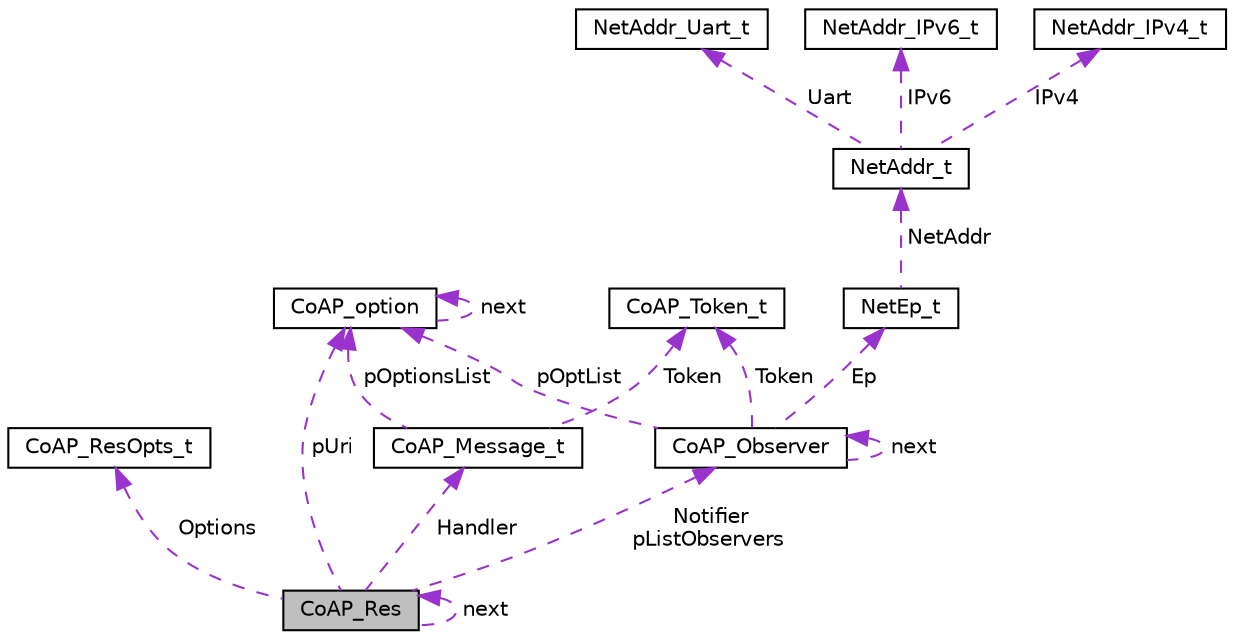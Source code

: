 digraph "CoAP_Res"
{
 // LATEX_PDF_SIZE
  edge [fontname="Helvetica",fontsize="10",labelfontname="Helvetica",labelfontsize="10"];
  node [fontname="Helvetica",fontsize="10",shape=record];
  Node1 [label="CoAP_Res",height=0.2,width=0.4,color="black", fillcolor="grey75", style="filled", fontcolor="black",tooltip="Coap resource."];
  Node2 -> Node1 [dir="back",color="darkorchid3",fontsize="10",style="dashed",label=" Options" ,fontname="Helvetica"];
  Node2 [label="CoAP_ResOpts_t",height=0.2,width=0.4,color="black", fillcolor="white", style="filled",URL="$struct_co_a_p___res_opts__t.html",tooltip="Coap resource options."];
  Node3 -> Node1 [dir="back",color="darkorchid3",fontsize="10",style="dashed",label=" Notifier\npListObservers" ,fontname="Helvetica"];
  Node3 [label="CoAP_Observer",height=0.2,width=0.4,color="black", fillcolor="white", style="filled",URL="$struct_co_a_p___observer.html",tooltip="Coap Observer."];
  Node3 -> Node3 [dir="back",color="darkorchid3",fontsize="10",style="dashed",label=" next" ,fontname="Helvetica"];
  Node4 -> Node3 [dir="back",color="darkorchid3",fontsize="10",style="dashed",label=" pOptList" ,fontname="Helvetica"];
  Node4 [label="CoAP_option",height=0.2,width=0.4,color="black", fillcolor="white", style="filled",URL="$struct_co_a_p__option.html",tooltip="Coap option."];
  Node4 -> Node4 [dir="back",color="darkorchid3",fontsize="10",style="dashed",label=" next" ,fontname="Helvetica"];
  Node5 -> Node3 [dir="back",color="darkorchid3",fontsize="10",style="dashed",label=" Token" ,fontname="Helvetica"];
  Node5 [label="CoAP_Token_t",height=0.2,width=0.4,color="black", fillcolor="white", style="filled",URL="$struct_co_a_p___token__t.html",tooltip="Coap token."];
  Node6 -> Node3 [dir="back",color="darkorchid3",fontsize="10",style="dashed",label=" Ep" ,fontname="Helvetica"];
  Node6 [label="NetEp_t",height=0.2,width=0.4,color="black", fillcolor="white", style="filled",URL="$struct_net_ep__t.html",tooltip="General network endpoint."];
  Node7 -> Node6 [dir="back",color="darkorchid3",fontsize="10",style="dashed",label=" NetAddr" ,fontname="Helvetica"];
  Node7 [label="NetAddr_t",height=0.2,width=0.4,color="black", fillcolor="white", style="filled",URL="$union_net_addr__t.html",tooltip="General address."];
  Node8 -> Node7 [dir="back",color="darkorchid3",fontsize="10",style="dashed",label=" Uart" ,fontname="Helvetica"];
  Node8 [label="NetAddr_Uart_t",height=0.2,width=0.4,color="black", fillcolor="white", style="filled",URL="$struct_net_addr___uart__t.html",tooltip="UART address."];
  Node9 -> Node7 [dir="back",color="darkorchid3",fontsize="10",style="dashed",label=" IPv6" ,fontname="Helvetica"];
  Node9 [label="NetAddr_IPv6_t",height=0.2,width=0.4,color="black", fillcolor="white", style="filled",URL="$union_net_addr___i_pv6__t.html",tooltip="IPv6 address."];
  Node10 -> Node7 [dir="back",color="darkorchid3",fontsize="10",style="dashed",label=" IPv4" ,fontname="Helvetica"];
  Node10 [label="NetAddr_IPv4_t",height=0.2,width=0.4,color="black", fillcolor="white", style="filled",URL="$union_net_addr___i_pv4__t.html",tooltip="IPv4 address."];
  Node11 -> Node1 [dir="back",color="darkorchid3",fontsize="10",style="dashed",label=" Handler" ,fontname="Helvetica"];
  Node11 [label="CoAP_Message_t",height=0.2,width=0.4,color="black", fillcolor="white", style="filled",URL="$struct_co_a_p___message__t.html",tooltip="Coap message."];
  Node4 -> Node11 [dir="back",color="darkorchid3",fontsize="10",style="dashed",label=" pOptionsList" ,fontname="Helvetica"];
  Node5 -> Node11 [dir="back",color="darkorchid3",fontsize="10",style="dashed",label=" Token" ,fontname="Helvetica"];
  Node1 -> Node1 [dir="back",color="darkorchid3",fontsize="10",style="dashed",label=" next" ,fontname="Helvetica"];
  Node4 -> Node1 [dir="back",color="darkorchid3",fontsize="10",style="dashed",label=" pUri" ,fontname="Helvetica"];
}
